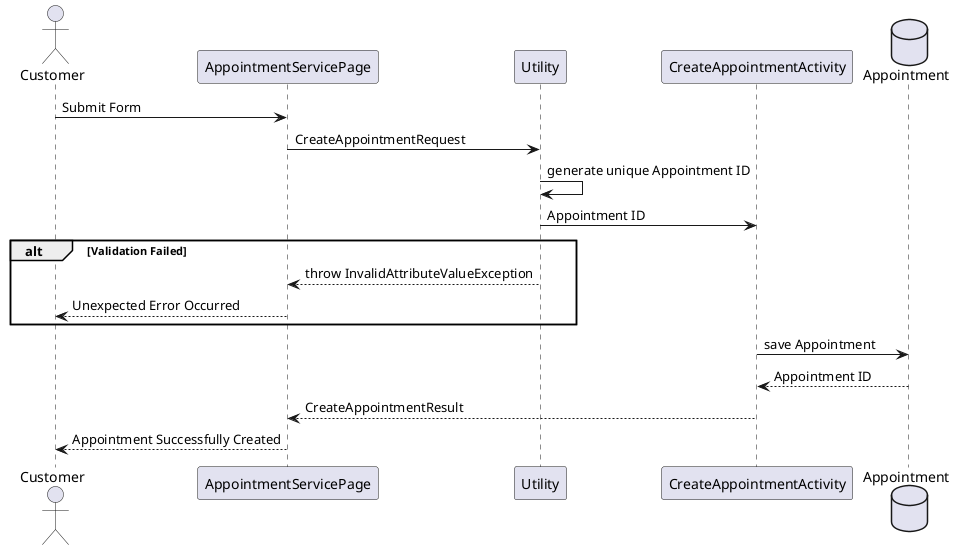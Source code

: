 @startuml
actor Customer
participant AppointmentServicePage
participant Utility
participant CreateAppointmentActivity
database Appointment

Customer -> AppointmentServicePage : Submit Form
AppointmentServicePage -> Utility : CreateAppointmentRequest
Utility -> Utility : generate unique Appointment ID
Utility -> CreateAppointmentActivity : Appointment ID

alt Validation Failed
AppointmentServicePage <-- Utility : throw InvalidAttributeValueException
Customer <-- AppointmentServicePage : Unexpected Error Occurred
end

CreateAppointmentActivity -> Appointment : save Appointment
CreateAppointmentActivity <-- Appointment : Appointment ID
AppointmentServicePage <-- CreateAppointmentActivity : CreateAppointmentResult
Customer <-- AppointmentServicePage : Appointment Successfully Created

@enduml
